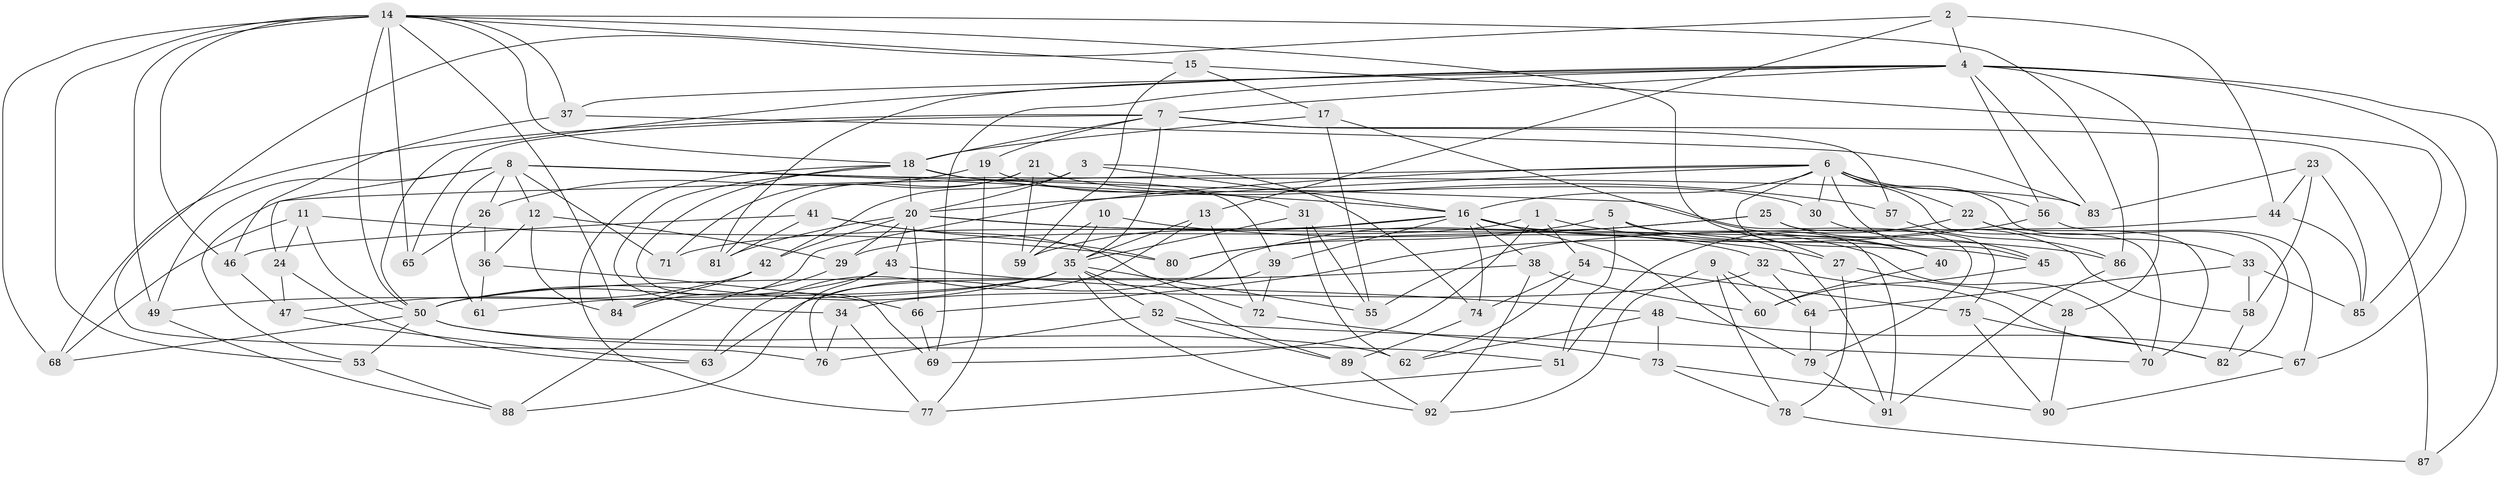 // original degree distribution, {4: 1.0}
// Generated by graph-tools (version 1.1) at 2025/54/03/04/25 22:54:03]
// undirected, 92 vertices, 211 edges
graph export_dot {
  node [color=gray90,style=filled];
  1;
  2;
  3;
  4;
  5;
  6;
  7;
  8;
  9;
  10;
  11;
  12;
  13;
  14;
  15;
  16;
  17;
  18;
  19;
  20;
  21;
  22;
  23;
  24;
  25;
  26;
  27;
  28;
  29;
  30;
  31;
  32;
  33;
  34;
  35;
  36;
  37;
  38;
  39;
  40;
  41;
  42;
  43;
  44;
  45;
  46;
  47;
  48;
  49;
  50;
  51;
  52;
  53;
  54;
  55;
  56;
  57;
  58;
  59;
  60;
  61;
  62;
  63;
  64;
  65;
  66;
  67;
  68;
  69;
  70;
  71;
  72;
  73;
  74;
  75;
  76;
  77;
  78;
  79;
  80;
  81;
  82;
  83;
  84;
  85;
  86;
  87;
  88;
  89;
  90;
  91;
  92;
  1 -- 29 [weight=1.0];
  1 -- 45 [weight=1.0];
  1 -- 54 [weight=1.0];
  1 -- 69 [weight=1.0];
  2 -- 4 [weight=1.0];
  2 -- 13 [weight=1.0];
  2 -- 44 [weight=1.0];
  2 -- 76 [weight=1.0];
  3 -- 16 [weight=1.0];
  3 -- 20 [weight=1.0];
  3 -- 42 [weight=1.0];
  3 -- 74 [weight=1.0];
  4 -- 7 [weight=1.0];
  4 -- 28 [weight=2.0];
  4 -- 37 [weight=1.0];
  4 -- 50 [weight=1.0];
  4 -- 56 [weight=1.0];
  4 -- 67 [weight=1.0];
  4 -- 69 [weight=1.0];
  4 -- 81 [weight=1.0];
  4 -- 83 [weight=1.0];
  4 -- 87 [weight=1.0];
  5 -- 40 [weight=1.0];
  5 -- 51 [weight=1.0];
  5 -- 80 [weight=1.0];
  5 -- 91 [weight=1.0];
  6 -- 16 [weight=1.0];
  6 -- 20 [weight=1.0];
  6 -- 22 [weight=1.0];
  6 -- 30 [weight=2.0];
  6 -- 40 [weight=1.0];
  6 -- 45 [weight=1.0];
  6 -- 53 [weight=1.0];
  6 -- 56 [weight=1.0];
  6 -- 70 [weight=1.0];
  6 -- 82 [weight=1.0];
  6 -- 84 [weight=1.0];
  7 -- 18 [weight=2.0];
  7 -- 19 [weight=1.0];
  7 -- 35 [weight=1.0];
  7 -- 57 [weight=2.0];
  7 -- 65 [weight=2.0];
  7 -- 68 [weight=1.0];
  7 -- 87 [weight=2.0];
  8 -- 12 [weight=1.0];
  8 -- 16 [weight=1.0];
  8 -- 24 [weight=1.0];
  8 -- 26 [weight=1.0];
  8 -- 49 [weight=1.0];
  8 -- 61 [weight=2.0];
  8 -- 71 [weight=1.0];
  8 -- 79 [weight=1.0];
  8 -- 83 [weight=1.0];
  9 -- 60 [weight=1.0];
  9 -- 64 [weight=1.0];
  9 -- 78 [weight=1.0];
  9 -- 92 [weight=1.0];
  10 -- 27 [weight=1.0];
  10 -- 35 [weight=2.0];
  10 -- 59 [weight=1.0];
  11 -- 24 [weight=1.0];
  11 -- 50 [weight=1.0];
  11 -- 68 [weight=1.0];
  11 -- 80 [weight=1.0];
  12 -- 29 [weight=1.0];
  12 -- 36 [weight=1.0];
  12 -- 84 [weight=1.0];
  13 -- 35 [weight=1.0];
  13 -- 63 [weight=1.0];
  13 -- 72 [weight=1.0];
  14 -- 15 [weight=1.0];
  14 -- 18 [weight=1.0];
  14 -- 27 [weight=1.0];
  14 -- 37 [weight=1.0];
  14 -- 46 [weight=1.0];
  14 -- 49 [weight=1.0];
  14 -- 50 [weight=1.0];
  14 -- 53 [weight=1.0];
  14 -- 65 [weight=1.0];
  14 -- 68 [weight=1.0];
  14 -- 84 [weight=1.0];
  14 -- 86 [weight=1.0];
  15 -- 17 [weight=1.0];
  15 -- 59 [weight=1.0];
  15 -- 85 [weight=1.0];
  16 -- 38 [weight=1.0];
  16 -- 39 [weight=1.0];
  16 -- 59 [weight=1.0];
  16 -- 70 [weight=1.0];
  16 -- 71 [weight=2.0];
  16 -- 74 [weight=1.0];
  16 -- 79 [weight=1.0];
  16 -- 91 [weight=1.0];
  17 -- 18 [weight=1.0];
  17 -- 40 [weight=1.0];
  17 -- 55 [weight=1.0];
  18 -- 20 [weight=1.0];
  18 -- 34 [weight=1.0];
  18 -- 39 [weight=1.0];
  18 -- 57 [weight=1.0];
  18 -- 69 [weight=1.0];
  18 -- 77 [weight=1.0];
  19 -- 26 [weight=1.0];
  19 -- 31 [weight=1.0];
  19 -- 77 [weight=1.0];
  20 -- 29 [weight=1.0];
  20 -- 32 [weight=1.0];
  20 -- 42 [weight=1.0];
  20 -- 43 [weight=1.0];
  20 -- 66 [weight=1.0];
  20 -- 81 [weight=1.0];
  20 -- 86 [weight=1.0];
  21 -- 30 [weight=1.0];
  21 -- 59 [weight=1.0];
  21 -- 71 [weight=1.0];
  21 -- 81 [weight=1.0];
  22 -- 33 [weight=1.0];
  22 -- 51 [weight=1.0];
  22 -- 70 [weight=1.0];
  23 -- 44 [weight=1.0];
  23 -- 58 [weight=1.0];
  23 -- 83 [weight=1.0];
  23 -- 85 [weight=1.0];
  24 -- 47 [weight=1.0];
  24 -- 63 [weight=1.0];
  25 -- 58 [weight=1.0];
  25 -- 63 [weight=1.0];
  25 -- 75 [weight=1.0];
  25 -- 80 [weight=1.0];
  26 -- 36 [weight=1.0];
  26 -- 65 [weight=1.0];
  27 -- 28 [weight=1.0];
  27 -- 78 [weight=1.0];
  28 -- 90 [weight=1.0];
  29 -- 88 [weight=1.0];
  30 -- 45 [weight=1.0];
  31 -- 35 [weight=1.0];
  31 -- 55 [weight=1.0];
  31 -- 62 [weight=1.0];
  32 -- 34 [weight=1.0];
  32 -- 64 [weight=1.0];
  32 -- 82 [weight=1.0];
  33 -- 58 [weight=1.0];
  33 -- 64 [weight=1.0];
  33 -- 85 [weight=1.0];
  34 -- 76 [weight=1.0];
  34 -- 77 [weight=1.0];
  35 -- 49 [weight=1.0];
  35 -- 50 [weight=1.0];
  35 -- 52 [weight=1.0];
  35 -- 55 [weight=1.0];
  35 -- 61 [weight=1.0];
  35 -- 89 [weight=1.0];
  35 -- 92 [weight=1.0];
  36 -- 61 [weight=1.0];
  36 -- 66 [weight=1.0];
  37 -- 46 [weight=1.0];
  37 -- 83 [weight=1.0];
  38 -- 50 [weight=1.0];
  38 -- 60 [weight=1.0];
  38 -- 92 [weight=1.0];
  39 -- 72 [weight=1.0];
  39 -- 76 [weight=1.0];
  40 -- 60 [weight=1.0];
  41 -- 46 [weight=1.0];
  41 -- 72 [weight=1.0];
  41 -- 80 [weight=1.0];
  41 -- 81 [weight=1.0];
  42 -- 47 [weight=1.0];
  42 -- 84 [weight=1.0];
  43 -- 48 [weight=1.0];
  43 -- 50 [weight=1.0];
  43 -- 88 [weight=1.0];
  44 -- 55 [weight=1.0];
  44 -- 85 [weight=1.0];
  45 -- 60 [weight=1.0];
  46 -- 47 [weight=1.0];
  47 -- 63 [weight=1.0];
  48 -- 62 [weight=1.0];
  48 -- 67 [weight=1.0];
  48 -- 73 [weight=1.0];
  49 -- 88 [weight=1.0];
  50 -- 51 [weight=1.0];
  50 -- 53 [weight=1.0];
  50 -- 62 [weight=1.0];
  50 -- 68 [weight=1.0];
  51 -- 77 [weight=1.0];
  52 -- 70 [weight=1.0];
  52 -- 76 [weight=1.0];
  52 -- 89 [weight=1.0];
  53 -- 88 [weight=1.0];
  54 -- 62 [weight=1.0];
  54 -- 74 [weight=1.0];
  54 -- 75 [weight=1.0];
  56 -- 66 [weight=1.0];
  56 -- 67 [weight=1.0];
  57 -- 86 [weight=1.0];
  58 -- 82 [weight=1.0];
  64 -- 79 [weight=1.0];
  66 -- 69 [weight=1.0];
  67 -- 90 [weight=1.0];
  72 -- 73 [weight=1.0];
  73 -- 78 [weight=1.0];
  73 -- 90 [weight=1.0];
  74 -- 89 [weight=1.0];
  75 -- 82 [weight=1.0];
  75 -- 90 [weight=1.0];
  78 -- 87 [weight=1.0];
  79 -- 91 [weight=1.0];
  86 -- 91 [weight=1.0];
  89 -- 92 [weight=1.0];
}
